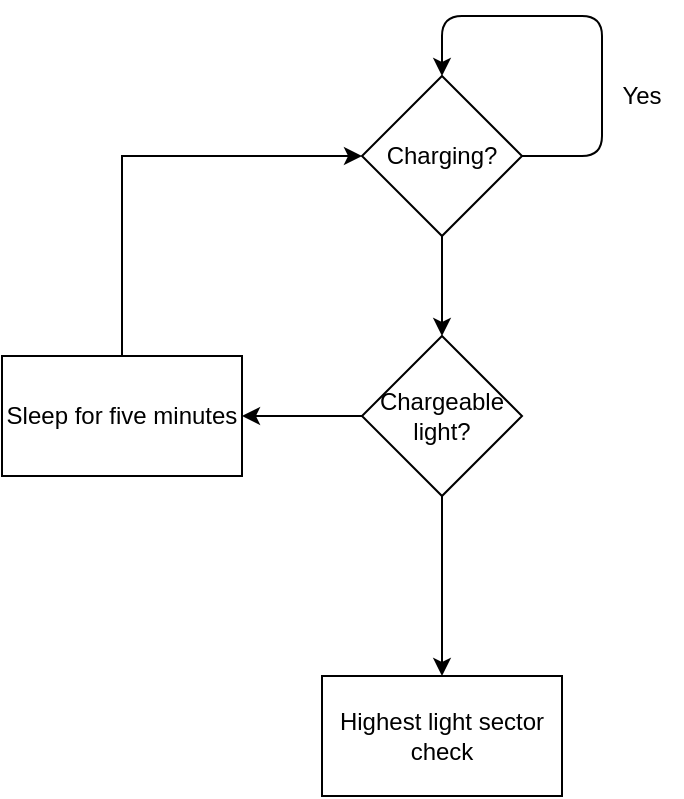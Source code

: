 <mxfile version="14.5.10" type="github">
  <diagram name="Page-1" id="edf60f1a-56cd-e834-aa8a-f176f3a09ee4">
    <mxGraphModel dx="1422" dy="762" grid="1" gridSize="10" guides="1" tooltips="1" connect="1" arrows="1" fold="1" page="1" pageScale="1" pageWidth="1100" pageHeight="850" background="#ffffff" math="0" shadow="0">
      <root>
        <mxCell id="0" />
        <mxCell id="1" parent="0" />
        <mxCell id="YIvmek2fyZ96y0kqWUnA-6" value="" style="edgeStyle=orthogonalEdgeStyle;rounded=0;orthogonalLoop=1;jettySize=auto;html=1;" edge="1" parent="1" source="YIvmek2fyZ96y0kqWUnA-1" target="YIvmek2fyZ96y0kqWUnA-5">
          <mxGeometry relative="1" as="geometry" />
        </mxCell>
        <mxCell id="YIvmek2fyZ96y0kqWUnA-1" value="Charging?" style="rhombus;whiteSpace=wrap;html=1;" vertex="1" parent="1">
          <mxGeometry x="420" y="110" width="80" height="80" as="geometry" />
        </mxCell>
        <mxCell id="YIvmek2fyZ96y0kqWUnA-2" value="" style="endArrow=classic;html=1;exitX=1;exitY=0.5;exitDx=0;exitDy=0;entryX=0.5;entryY=0;entryDx=0;entryDy=0;" edge="1" parent="1" source="YIvmek2fyZ96y0kqWUnA-1" target="YIvmek2fyZ96y0kqWUnA-1">
          <mxGeometry width="50" height="50" relative="1" as="geometry">
            <mxPoint x="520" y="170" as="sourcePoint" />
            <mxPoint x="580" y="140" as="targetPoint" />
            <Array as="points">
              <mxPoint x="540" y="150" />
              <mxPoint x="540" y="80" />
              <mxPoint x="460" y="80" />
            </Array>
          </mxGeometry>
        </mxCell>
        <mxCell id="YIvmek2fyZ96y0kqWUnA-3" value="Yes" style="text;html=1;strokeColor=none;fillColor=none;align=center;verticalAlign=middle;whiteSpace=wrap;rounded=0;" vertex="1" parent="1">
          <mxGeometry x="540" y="110" width="40" height="20" as="geometry" />
        </mxCell>
        <mxCell id="YIvmek2fyZ96y0kqWUnA-9" value="" style="edgeStyle=orthogonalEdgeStyle;rounded=0;orthogonalLoop=1;jettySize=auto;html=1;" edge="1" parent="1" source="YIvmek2fyZ96y0kqWUnA-5" target="YIvmek2fyZ96y0kqWUnA-8">
          <mxGeometry relative="1" as="geometry" />
        </mxCell>
        <mxCell id="YIvmek2fyZ96y0kqWUnA-15" value="" style="edgeStyle=orthogonalEdgeStyle;rounded=0;orthogonalLoop=1;jettySize=auto;html=1;" edge="1" parent="1" source="YIvmek2fyZ96y0kqWUnA-5" target="YIvmek2fyZ96y0kqWUnA-14">
          <mxGeometry relative="1" as="geometry" />
        </mxCell>
        <mxCell id="YIvmek2fyZ96y0kqWUnA-5" value="Chargeable light?" style="rhombus;whiteSpace=wrap;html=1;" vertex="1" parent="1">
          <mxGeometry x="420" y="240" width="80" height="80" as="geometry" />
        </mxCell>
        <mxCell id="YIvmek2fyZ96y0kqWUnA-11" style="edgeStyle=orthogonalEdgeStyle;rounded=0;orthogonalLoop=1;jettySize=auto;html=1;exitX=0.5;exitY=0;exitDx=0;exitDy=0;entryX=0;entryY=0.5;entryDx=0;entryDy=0;" edge="1" parent="1" source="YIvmek2fyZ96y0kqWUnA-8" target="YIvmek2fyZ96y0kqWUnA-1">
          <mxGeometry relative="1" as="geometry" />
        </mxCell>
        <mxCell id="YIvmek2fyZ96y0kqWUnA-8" value="Sleep for five minutes" style="whiteSpace=wrap;html=1;" vertex="1" parent="1">
          <mxGeometry x="240" y="250" width="120" height="60" as="geometry" />
        </mxCell>
        <mxCell id="YIvmek2fyZ96y0kqWUnA-14" value="Highest light sector check" style="whiteSpace=wrap;html=1;" vertex="1" parent="1">
          <mxGeometry x="400" y="410" width="120" height="60" as="geometry" />
        </mxCell>
      </root>
    </mxGraphModel>
  </diagram>
</mxfile>
